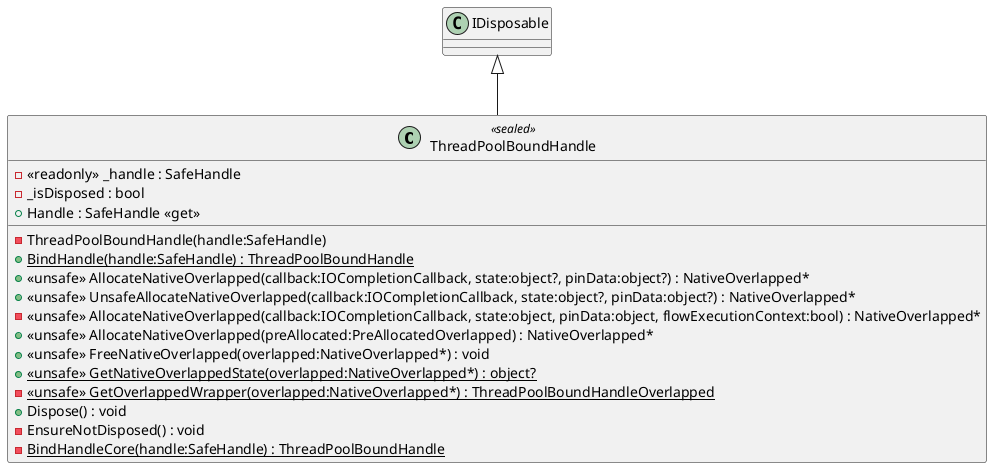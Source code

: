 @startuml
class ThreadPoolBoundHandle <<sealed>> {
    - <<readonly>> _handle : SafeHandle
    - _isDisposed : bool
    - ThreadPoolBoundHandle(handle:SafeHandle)
    + Handle : SafeHandle <<get>>
    + {static} BindHandle(handle:SafeHandle) : ThreadPoolBoundHandle
    + <<unsafe>> AllocateNativeOverlapped(callback:IOCompletionCallback, state:object?, pinData:object?) : NativeOverlapped*
    + <<unsafe>> UnsafeAllocateNativeOverlapped(callback:IOCompletionCallback, state:object?, pinData:object?) : NativeOverlapped*
    - <<unsafe>> AllocateNativeOverlapped(callback:IOCompletionCallback, state:object, pinData:object, flowExecutionContext:bool) : NativeOverlapped*
    + <<unsafe>> AllocateNativeOverlapped(preAllocated:PreAllocatedOverlapped) : NativeOverlapped*
    + <<unsafe>> FreeNativeOverlapped(overlapped:NativeOverlapped*) : void
    + {static} <<unsafe>> GetNativeOverlappedState(overlapped:NativeOverlapped*) : object?
    - {static} <<unsafe>> GetOverlappedWrapper(overlapped:NativeOverlapped*) : ThreadPoolBoundHandleOverlapped
    + Dispose() : void
    - EnsureNotDisposed() : void
    - {static} BindHandleCore(handle:SafeHandle) : ThreadPoolBoundHandle
}
IDisposable <|-- ThreadPoolBoundHandle
@enduml
